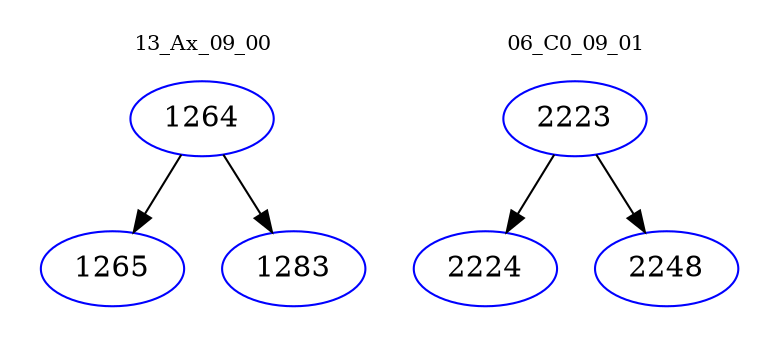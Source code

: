 digraph{
subgraph cluster_0 {
color = white
label = "13_Ax_09_00";
fontsize=10;
T0_1264 [label="1264", color="blue"]
T0_1264 -> T0_1265 [color="black"]
T0_1265 [label="1265", color="blue"]
T0_1264 -> T0_1283 [color="black"]
T0_1283 [label="1283", color="blue"]
}
subgraph cluster_1 {
color = white
label = "06_C0_09_01";
fontsize=10;
T1_2223 [label="2223", color="blue"]
T1_2223 -> T1_2224 [color="black"]
T1_2224 [label="2224", color="blue"]
T1_2223 -> T1_2248 [color="black"]
T1_2248 [label="2248", color="blue"]
}
}
